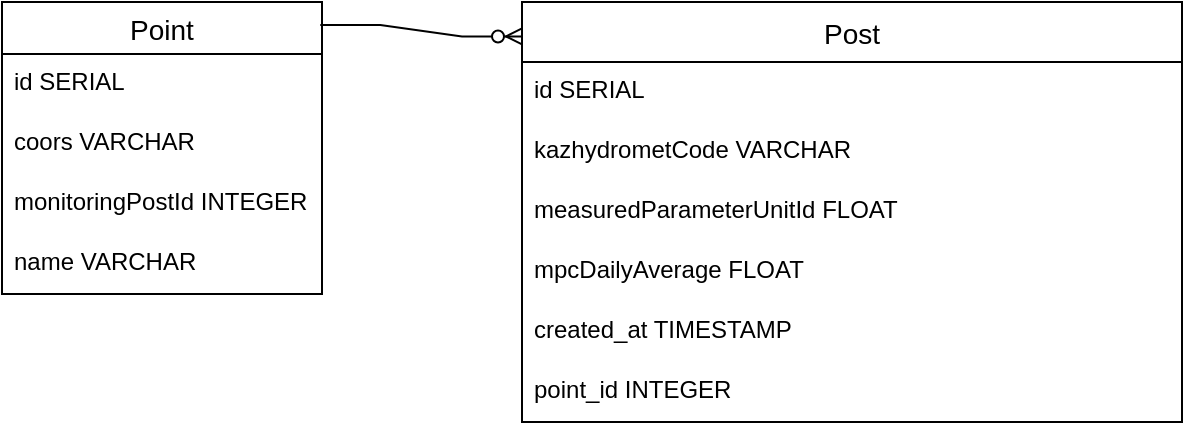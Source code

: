 <mxfile version="21.6.1" type="github">
  <diagram name="Страница 1" id="YL8SslDI7q17NY_FJ28L">
    <mxGraphModel dx="684" dy="341" grid="1" gridSize="10" guides="1" tooltips="1" connect="1" arrows="1" fold="1" page="1" pageScale="1" pageWidth="827" pageHeight="1169" math="0" shadow="0">
      <root>
        <mxCell id="0" />
        <mxCell id="1" parent="0" />
        <mxCell id="4lI1ODA_RffuJah816zk-1" value="Post" style="swimlane;fontStyle=0;childLayout=stackLayout;horizontal=1;startSize=30;horizontalStack=0;resizeParent=1;resizeParentMax=0;resizeLast=0;collapsible=1;marginBottom=0;align=center;fontSize=14;" vertex="1" parent="1">
          <mxGeometry x="330" y="220" width="330" height="210" as="geometry" />
        </mxCell>
        <mxCell id="4lI1ODA_RffuJah816zk-12" value="id SERIAL" style="text;strokeColor=none;fillColor=none;spacingLeft=4;spacingRight=4;overflow=hidden;rotatable=0;points=[[0,0.5],[1,0.5]];portConstraint=eastwest;fontSize=12;whiteSpace=wrap;html=1;" vertex="1" parent="4lI1ODA_RffuJah816zk-1">
          <mxGeometry y="30" width="330" height="30" as="geometry" />
        </mxCell>
        <mxCell id="4lI1ODA_RffuJah816zk-2" value="kazhydrometCode VARCHAR" style="text;strokeColor=none;fillColor=none;spacingLeft=4;spacingRight=4;overflow=hidden;rotatable=0;points=[[0,0.5],[1,0.5]];portConstraint=eastwest;fontSize=12;whiteSpace=wrap;html=1;" vertex="1" parent="4lI1ODA_RffuJah816zk-1">
          <mxGeometry y="60" width="330" height="30" as="geometry" />
        </mxCell>
        <mxCell id="4lI1ODA_RffuJah816zk-3" value="measuredParameterUnitId FLOAT" style="text;strokeColor=none;fillColor=none;spacingLeft=4;spacingRight=4;overflow=hidden;rotatable=0;points=[[0,0.5],[1,0.5]];portConstraint=eastwest;fontSize=12;whiteSpace=wrap;html=1;" vertex="1" parent="4lI1ODA_RffuJah816zk-1">
          <mxGeometry y="90" width="330" height="30" as="geometry" />
        </mxCell>
        <mxCell id="4lI1ODA_RffuJah816zk-10" value="mpcDailyAverage FLOAT" style="text;strokeColor=none;fillColor=none;spacingLeft=4;spacingRight=4;overflow=hidden;rotatable=0;points=[[0,0.5],[1,0.5]];portConstraint=eastwest;fontSize=12;whiteSpace=wrap;html=1;" vertex="1" parent="4lI1ODA_RffuJah816zk-1">
          <mxGeometry y="120" width="330" height="30" as="geometry" />
        </mxCell>
        <mxCell id="4lI1ODA_RffuJah816zk-4" value="created_at TIMESTAMP" style="text;strokeColor=none;fillColor=none;spacingLeft=4;spacingRight=4;overflow=hidden;rotatable=0;points=[[0,0.5],[1,0.5]];portConstraint=eastwest;fontSize=12;whiteSpace=wrap;html=1;" vertex="1" parent="4lI1ODA_RffuJah816zk-1">
          <mxGeometry y="150" width="330" height="30" as="geometry" />
        </mxCell>
        <mxCell id="4lI1ODA_RffuJah816zk-11" value="point_id INTEGER" style="text;strokeColor=none;fillColor=none;spacingLeft=4;spacingRight=4;overflow=hidden;rotatable=0;points=[[0,0.5],[1,0.5]];portConstraint=eastwest;fontSize=12;whiteSpace=wrap;html=1;" vertex="1" parent="4lI1ODA_RffuJah816zk-1">
          <mxGeometry y="180" width="330" height="30" as="geometry" />
        </mxCell>
        <mxCell id="4lI1ODA_RffuJah816zk-5" value="Point" style="swimlane;fontStyle=0;childLayout=stackLayout;horizontal=1;startSize=26;horizontalStack=0;resizeParent=1;resizeParentMax=0;resizeLast=0;collapsible=1;marginBottom=0;align=center;fontSize=14;" vertex="1" parent="1">
          <mxGeometry x="70" y="220" width="160" height="146" as="geometry" />
        </mxCell>
        <mxCell id="4lI1ODA_RffuJah816zk-6" value="id SERIAL" style="text;strokeColor=none;fillColor=none;spacingLeft=4;spacingRight=4;overflow=hidden;rotatable=0;points=[[0,0.5],[1,0.5]];portConstraint=eastwest;fontSize=12;whiteSpace=wrap;html=1;" vertex="1" parent="4lI1ODA_RffuJah816zk-5">
          <mxGeometry y="26" width="160" height="30" as="geometry" />
        </mxCell>
        <mxCell id="4lI1ODA_RffuJah816zk-7" value="coors VARCHAR" style="text;strokeColor=none;fillColor=none;spacingLeft=4;spacingRight=4;overflow=hidden;rotatable=0;points=[[0,0.5],[1,0.5]];portConstraint=eastwest;fontSize=12;whiteSpace=wrap;html=1;" vertex="1" parent="4lI1ODA_RffuJah816zk-5">
          <mxGeometry y="56" width="160" height="30" as="geometry" />
        </mxCell>
        <mxCell id="4lI1ODA_RffuJah816zk-8" value="monitoringPostId INTEGER" style="text;strokeColor=none;fillColor=none;spacingLeft=4;spacingRight=4;overflow=hidden;rotatable=0;points=[[0,0.5],[1,0.5]];portConstraint=eastwest;fontSize=12;whiteSpace=wrap;html=1;" vertex="1" parent="4lI1ODA_RffuJah816zk-5">
          <mxGeometry y="86" width="160" height="30" as="geometry" />
        </mxCell>
        <mxCell id="4lI1ODA_RffuJah816zk-9" value="name VARCHAR" style="text;strokeColor=none;fillColor=none;spacingLeft=4;spacingRight=4;overflow=hidden;rotatable=0;points=[[0,0.5],[1,0.5]];portConstraint=eastwest;fontSize=12;whiteSpace=wrap;html=1;" vertex="1" parent="4lI1ODA_RffuJah816zk-5">
          <mxGeometry y="116" width="160" height="30" as="geometry" />
        </mxCell>
        <mxCell id="4lI1ODA_RffuJah816zk-13" value="" style="edgeStyle=entityRelationEdgeStyle;fontSize=12;html=1;endArrow=ERzeroToMany;endFill=1;rounded=0;exitX=1.005;exitY=0.079;exitDx=0;exitDy=0;exitPerimeter=0;entryX=0.005;entryY=0.082;entryDx=0;entryDy=0;entryPerimeter=0;" edge="1" parent="1">
          <mxGeometry width="100" height="100" relative="1" as="geometry">
            <mxPoint x="229.15" y="231.534" as="sourcePoint" />
            <mxPoint x="330.0" y="237.22" as="targetPoint" />
          </mxGeometry>
        </mxCell>
      </root>
    </mxGraphModel>
  </diagram>
</mxfile>
